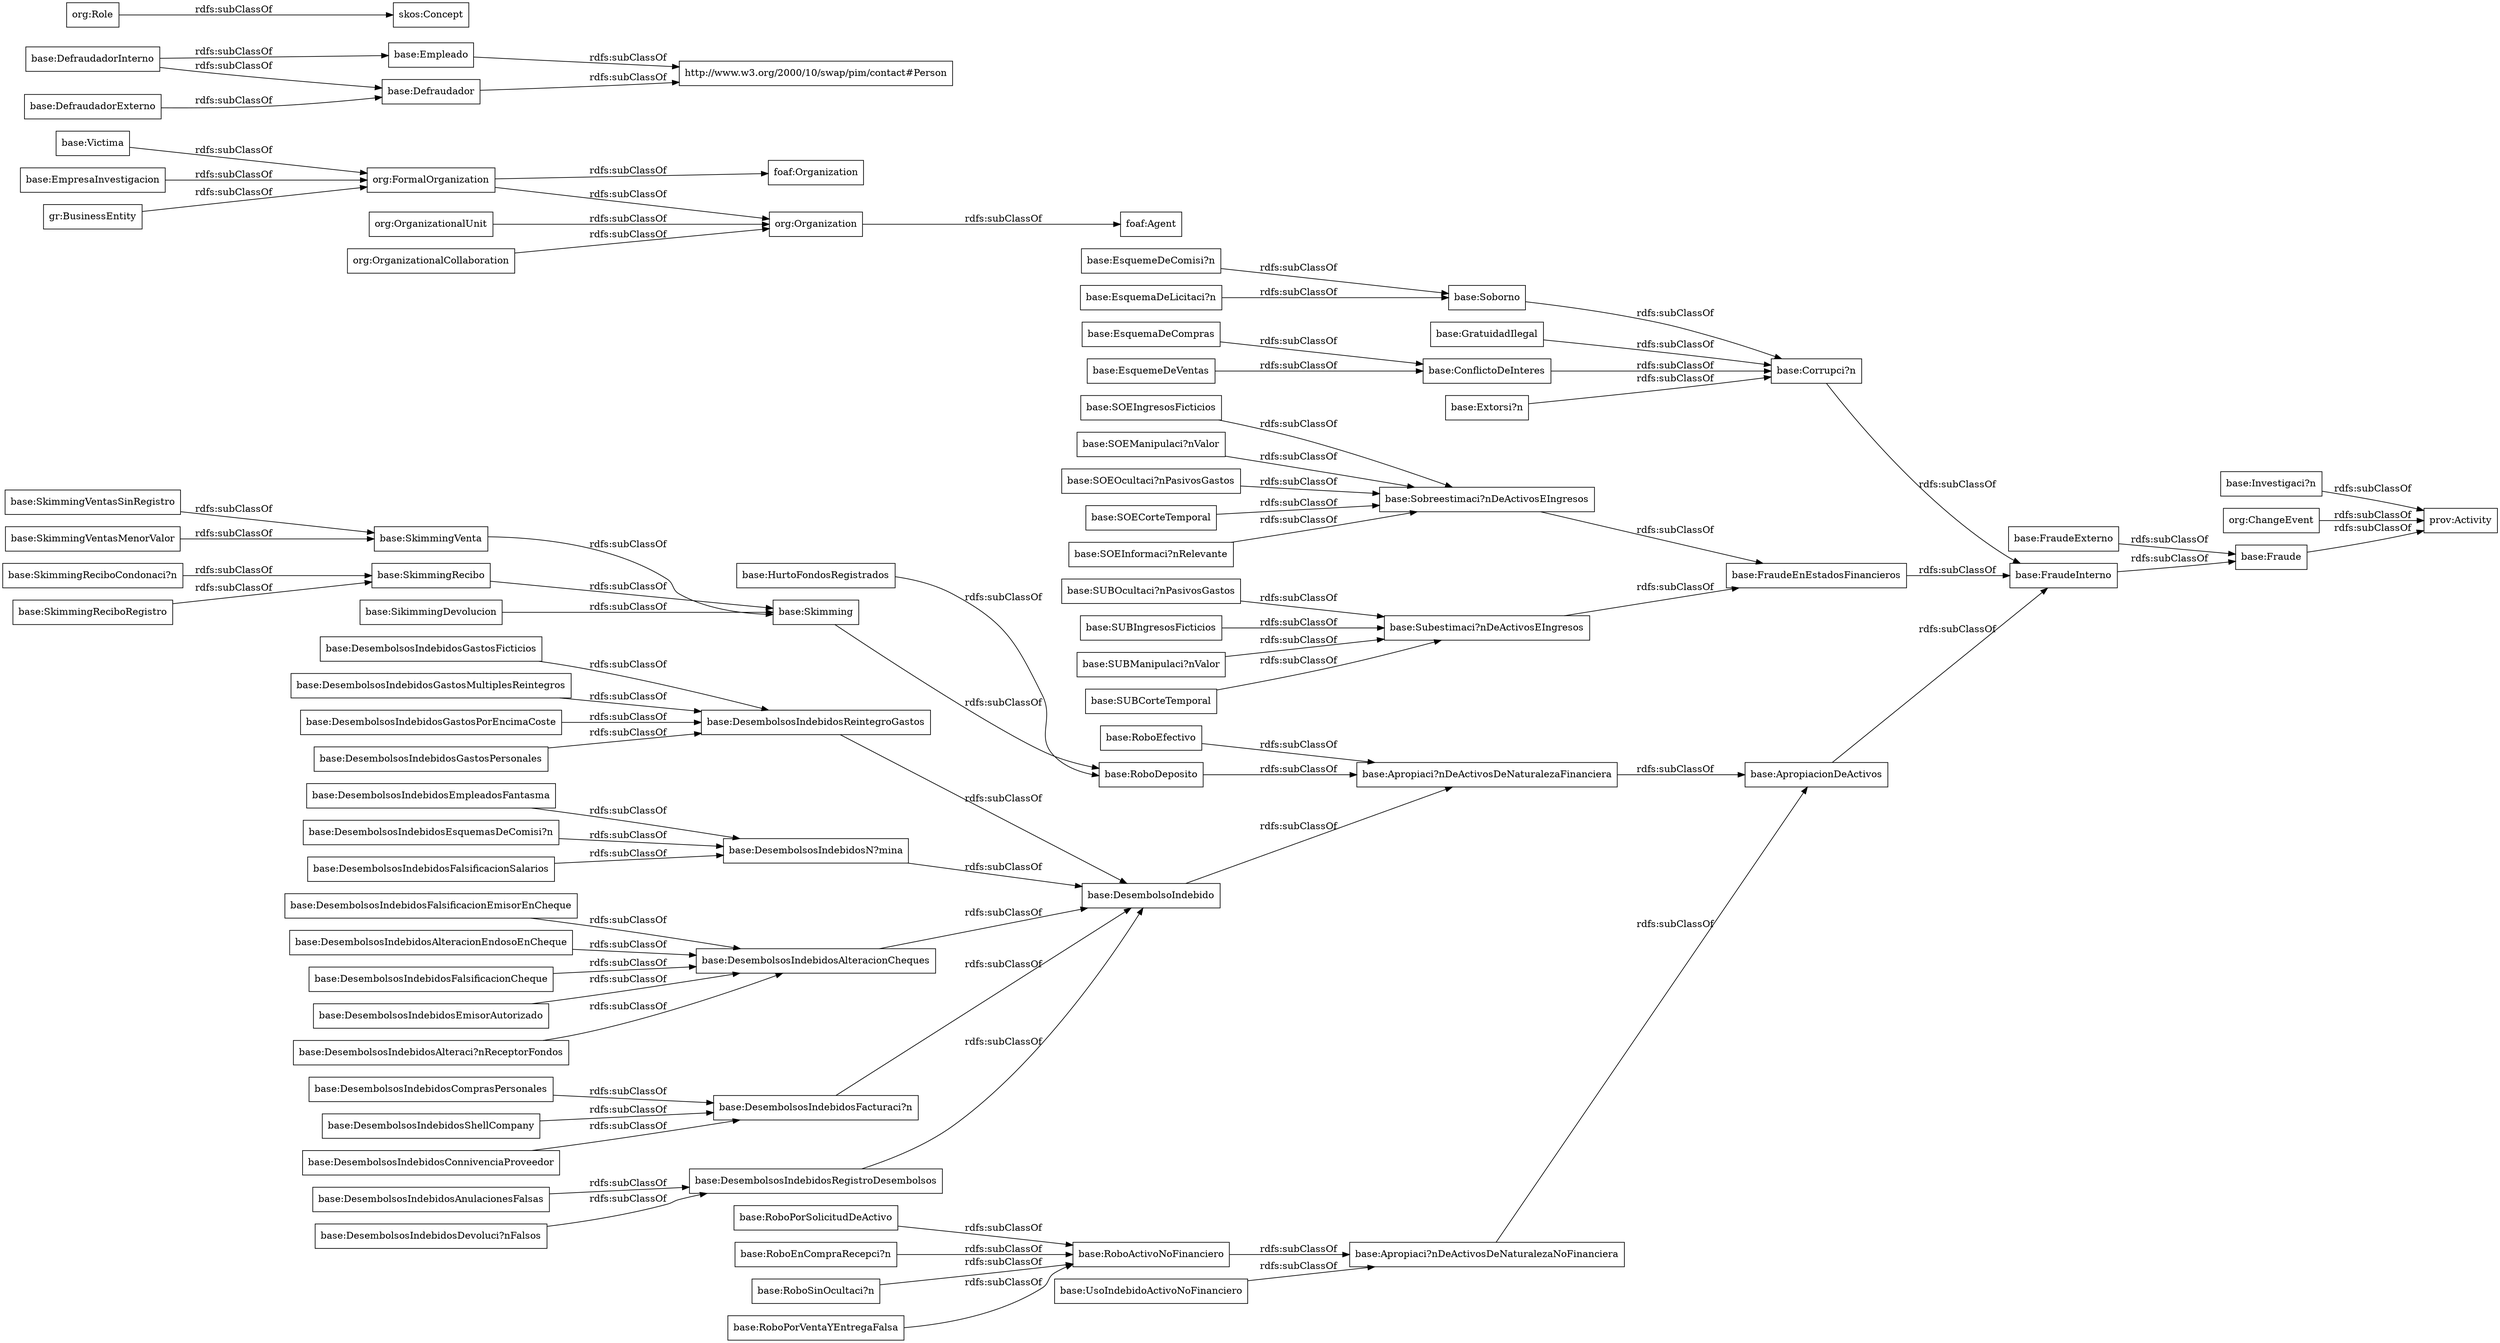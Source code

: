 digraph ar2dtool_diagram { 
rankdir=LR;
size="1000"
node [shape = rectangle, color="black"]; "base:Apropiaci?nDeActivosDeNaturalezaNoFinanciera" "base:RoboEfectivo" "base:SkimmingReciboCondonaci?n" "base:Soborno" "base:DesembolsosIndebidosFalsificacionEmisorEnCheque" "base:SUBOcultaci?nPasivosGastos" "base:SUBIngresosFicticios" "base:GratuidadIlegal" "base:DesembolsosIndebidosAlteracionEndosoEnCheque" "base:DesembolsosIndebidosEmpleadosFantasma" "base:SkimmingVentasSinRegistro" "base:RoboPorSolicitudDeActivo" "base:Victima" "base:DesembolsosIndebidosFalsificacionCheque" "base:SkimmingVenta" "base:FraudeInterno" "base:DesembolsosIndebidosEmisorAutorizado" "base:DesembolsosIndebidosGastosFicticios" "base:SUBManipulaci?nValor" "base:Investigaci?n" "base:DesembolsosIndebidosGastosMultiplesReintegros" "base:FraudeExterno" "base:DesembolsosIndebidosAnulacionesFalsas" "base:SOEIngresosFicticios" "base:DesembolsosIndebidosReintegroGastos" "http://www.w3.org/2000/10/swap/pim/contact#Person" "org:OrganizationalUnit" "base:EsquemaDeCompras" "base:DefraudadorInterno" "base:DesembolsosIndebidosGastosPorEncimaCoste" "base:DesembolsosIndebidosN?mina" "base:DesembolsosIndebidosAlteraci?nReceptorFondos" "base:SOEManipulaci?nValor" "base:DesembolsosIndebidosAlteracionCheques" "base:Fraude" "base:DesembolsosIndebidosDevoluci?nFalsos" "base:Sobreestimaci?nDeActivosEIngresos" "base:SOEOcultaci?nPasivosGastos" "org:Organization" "base:Empleado" "base:RoboActivoNoFinanciero" "base:UsoIndebidoActivoNoFinanciero" "base:DesembolsosIndebidosComprasPersonales" "base:DefraudadorExterno" "base:SkimmingReciboRegistro" "base:RoboEnCompraRecepci?n" "base:HurtoFondosRegistrados" "base:ApropiacionDeActivos" "base:DesembolsosIndebidosEsquemasDeComisi?n" "base:RoboDeposito" "base:SUBCorteTemporal" "base:Defraudador" "base:EsquemeDeComisi?n" "base:SkimmingRecibo" "base:SOECorteTemporal" "base:ConflictoDeInteres" "base:DesembolsosIndebidosFacturaci?n" "base:Skimming" "base:EsquemeDeVentas" "base:DesembolsosIndebidosShellCompany" "base:DesembolsosIndebidosConnivenciaProveedor" "base:SOEInformaci?nRelevante" "base:DesembolsosIndebidosRegistroDesembolsos" "base:DesembolsoIndebido" "base:EmpresaInvestigacion" "base:DesembolsosIndebidosGastosPersonales" "base:DesembolsosIndebidosFalsificacionSalarios" "base:Corrupci?n" "base:Subestimaci?nDeActivosEIngresos" "base:FraudeEnEstadosFinancieros" "base:Extorsi?n" "base:SkimmingVentasMenorValor" "base:RoboSinOcultaci?n" "base:SikimmingDevolucion" "base:Apropiaci?nDeActivosDeNaturalezaFinanciera" "base:EsquemaDeLicitaci?n" "base:RoboPorVentaYEntregaFalsa" "org:FormalOrganization" "org:OrganizationalCollaboration" "org:Role" "org:ChangeEvent" ; /*classes style*/
	"base:Investigaci?n" -> "prov:Activity" [ label = "rdfs:subClassOf" ];
	"base:Apropiaci?nDeActivosDeNaturalezaFinanciera" -> "base:ApropiacionDeActivos" [ label = "rdfs:subClassOf" ];
	"base:EsquemaDeCompras" -> "base:ConflictoDeInteres" [ label = "rdfs:subClassOf" ];
	"base:ApropiacionDeActivos" -> "base:FraudeInterno" [ label = "rdfs:subClassOf" ];
	"org:Role" -> "skos:Concept" [ label = "rdfs:subClassOf" ];
	"base:SUBCorteTemporal" -> "base:Subestimaci?nDeActivosEIngresos" [ label = "rdfs:subClassOf" ];
	"org:OrganizationalUnit" -> "org:Organization" [ label = "rdfs:subClassOf" ];
	"base:UsoIndebidoActivoNoFinanciero" -> "base:Apropiaci?nDeActivosDeNaturalezaNoFinanciera" [ label = "rdfs:subClassOf" ];
	"base:ConflictoDeInteres" -> "base:Corrupci?n" [ label = "rdfs:subClassOf" ];
	"base:SkimmingVentasSinRegistro" -> "base:SkimmingVenta" [ label = "rdfs:subClassOf" ];
	"base:DesembolsosIndebidosComprasPersonales" -> "base:DesembolsosIndebidosFacturaci?n" [ label = "rdfs:subClassOf" ];
	"base:RoboActivoNoFinanciero" -> "base:Apropiaci?nDeActivosDeNaturalezaNoFinanciera" [ label = "rdfs:subClassOf" ];
	"base:DesembolsosIndebidosGastosMultiplesReintegros" -> "base:DesembolsosIndebidosReintegroGastos" [ label = "rdfs:subClassOf" ];
	"base:SkimmingReciboCondonaci?n" -> "base:SkimmingRecibo" [ label = "rdfs:subClassOf" ];
	"base:RoboEfectivo" -> "base:Apropiaci?nDeActivosDeNaturalezaFinanciera" [ label = "rdfs:subClassOf" ];
	"base:DesembolsosIndebidosGastosPorEncimaCoste" -> "base:DesembolsosIndebidosReintegroGastos" [ label = "rdfs:subClassOf" ];
	"base:Defraudador" -> "http://www.w3.org/2000/10/swap/pim/contact#Person" [ label = "rdfs:subClassOf" ];
	"base:DesembolsosIndebidosAlteracionEndosoEnCheque" -> "base:DesembolsosIndebidosAlteracionCheques" [ label = "rdfs:subClassOf" ];
	"base:DesembolsosIndebidosEmpleadosFantasma" -> "base:DesembolsosIndebidosN?mina" [ label = "rdfs:subClassOf" ];
	"base:DesembolsosIndebidosReintegroGastos" -> "base:DesembolsoIndebido" [ label = "rdfs:subClassOf" ];
	"base:SOEInformaci?nRelevante" -> "base:Sobreestimaci?nDeActivosEIngresos" [ label = "rdfs:subClassOf" ];
	"base:DesembolsosIndebidosAnulacionesFalsas" -> "base:DesembolsosIndebidosRegistroDesembolsos" [ label = "rdfs:subClassOf" ];
	"base:Extorsi?n" -> "base:Corrupci?n" [ label = "rdfs:subClassOf" ];
	"base:Corrupci?n" -> "base:FraudeInterno" [ label = "rdfs:subClassOf" ];
	"base:SUBManipulaci?nValor" -> "base:Subestimaci?nDeActivosEIngresos" [ label = "rdfs:subClassOf" ];
	"base:SkimmingVentasMenorValor" -> "base:SkimmingVenta" [ label = "rdfs:subClassOf" ];
	"base:Victima" -> "org:FormalOrganization" [ label = "rdfs:subClassOf" ];
	"base:Skimming" -> "base:RoboDeposito" [ label = "rdfs:subClassOf" ];
	"base:HurtoFondosRegistrados" -> "base:RoboDeposito" [ label = "rdfs:subClassOf" ];
	"base:SikimmingDevolucion" -> "base:Skimming" [ label = "rdfs:subClassOf" ];
	"base:FraudeInterno" -> "base:Fraude" [ label = "rdfs:subClassOf" ];
	"base:Empleado" -> "http://www.w3.org/2000/10/swap/pim/contact#Person" [ label = "rdfs:subClassOf" ];
	"base:DesembolsosIndebidosRegistroDesembolsos" -> "base:DesembolsoIndebido" [ label = "rdfs:subClassOf" ];
	"base:RoboSinOcultaci?n" -> "base:RoboActivoNoFinanciero" [ label = "rdfs:subClassOf" ];
	"base:FraudeEnEstadosFinancieros" -> "base:FraudeInterno" [ label = "rdfs:subClassOf" ];
	"base:SkimmingVenta" -> "base:Skimming" [ label = "rdfs:subClassOf" ];
	"org:Organization" -> "foaf:Agent" [ label = "rdfs:subClassOf" ];
	"base:EsquemeDeVentas" -> "base:ConflictoDeInteres" [ label = "rdfs:subClassOf" ];
	"base:DefraudadorInterno" -> "base:Empleado" [ label = "rdfs:subClassOf" ];
	"base:DefraudadorInterno" -> "base:Defraudador" [ label = "rdfs:subClassOf" ];
	"base:Sobreestimaci?nDeActivosEIngresos" -> "base:FraudeEnEstadosFinancieros" [ label = "rdfs:subClassOf" ];
	"base:SkimmingRecibo" -> "base:Skimming" [ label = "rdfs:subClassOf" ];
	"base:FraudeExterno" -> "base:Fraude" [ label = "rdfs:subClassOf" ];
	"org:ChangeEvent" -> "prov:Activity" [ label = "rdfs:subClassOf" ];
	"base:RoboPorSolicitudDeActivo" -> "base:RoboActivoNoFinanciero" [ label = "rdfs:subClassOf" ];
	"base:SUBIngresosFicticios" -> "base:Subestimaci?nDeActivosEIngresos" [ label = "rdfs:subClassOf" ];
	"base:RoboDeposito" -> "base:Apropiaci?nDeActivosDeNaturalezaFinanciera" [ label = "rdfs:subClassOf" ];
	"base:DesembolsosIndebidosAlteraci?nReceptorFondos" -> "base:DesembolsosIndebidosAlteracionCheques" [ label = "rdfs:subClassOf" ];
	"base:DesembolsosIndebidosEsquemasDeComisi?n" -> "base:DesembolsosIndebidosN?mina" [ label = "rdfs:subClassOf" ];
	"base:GratuidadIlegal" -> "base:Corrupci?n" [ label = "rdfs:subClassOf" ];
	"base:EsquemaDeLicitaci?n" -> "base:Soborno" [ label = "rdfs:subClassOf" ];
	"base:RoboPorVentaYEntregaFalsa" -> "base:RoboActivoNoFinanciero" [ label = "rdfs:subClassOf" ];
	"base:EsquemeDeComisi?n" -> "base:Soborno" [ label = "rdfs:subClassOf" ];
	"base:DesembolsosIndebidosConnivenciaProveedor" -> "base:DesembolsosIndebidosFacturaci?n" [ label = "rdfs:subClassOf" ];
	"org:OrganizationalCollaboration" -> "org:Organization" [ label = "rdfs:subClassOf" ];
	"base:DesembolsosIndebidosFalsificacionCheque" -> "base:DesembolsosIndebidosAlteracionCheques" [ label = "rdfs:subClassOf" ];
	"base:SOEManipulaci?nValor" -> "base:Sobreestimaci?nDeActivosEIngresos" [ label = "rdfs:subClassOf" ];
	"base:DesembolsosIndebidosFalsificacionSalarios" -> "base:DesembolsosIndebidosN?mina" [ label = "rdfs:subClassOf" ];
	"base:DesembolsosIndebidosDevoluci?nFalsos" -> "base:DesembolsosIndebidosRegistroDesembolsos" [ label = "rdfs:subClassOf" ];
	"base:DesembolsosIndebidosEmisorAutorizado" -> "base:DesembolsosIndebidosAlteracionCheques" [ label = "rdfs:subClassOf" ];
	"base:EmpresaInvestigacion" -> "org:FormalOrganization" [ label = "rdfs:subClassOf" ];
	"base:SOEOcultaci?nPasivosGastos" -> "base:Sobreestimaci?nDeActivosEIngresos" [ label = "rdfs:subClassOf" ];
	"base:DesembolsosIndebidosGastosFicticios" -> "base:DesembolsosIndebidosReintegroGastos" [ label = "rdfs:subClassOf" ];
	"base:Subestimaci?nDeActivosEIngresos" -> "base:FraudeEnEstadosFinancieros" [ label = "rdfs:subClassOf" ];
	"base:DesembolsosIndebidosGastosPersonales" -> "base:DesembolsosIndebidosReintegroGastos" [ label = "rdfs:subClassOf" ];
	"gr:BusinessEntity" -> "org:FormalOrganization" [ label = "rdfs:subClassOf" ];
	"base:DesembolsoIndebido" -> "base:Apropiaci?nDeActivosDeNaturalezaFinanciera" [ label = "rdfs:subClassOf" ];
	"base:DefraudadorExterno" -> "base:Defraudador" [ label = "rdfs:subClassOf" ];
	"base:SkimmingReciboRegistro" -> "base:SkimmingRecibo" [ label = "rdfs:subClassOf" ];
	"base:DesembolsosIndebidosAlteracionCheques" -> "base:DesembolsoIndebido" [ label = "rdfs:subClassOf" ];
	"base:DesembolsosIndebidosFalsificacionEmisorEnCheque" -> "base:DesembolsosIndebidosAlteracionCheques" [ label = "rdfs:subClassOf" ];
	"base:DesembolsosIndebidosN?mina" -> "base:DesembolsoIndebido" [ label = "rdfs:subClassOf" ];
	"base:Apropiaci?nDeActivosDeNaturalezaNoFinanciera" -> "base:ApropiacionDeActivos" [ label = "rdfs:subClassOf" ];
	"base:DesembolsosIndebidosShellCompany" -> "base:DesembolsosIndebidosFacturaci?n" [ label = "rdfs:subClassOf" ];
	"base:RoboEnCompraRecepci?n" -> "base:RoboActivoNoFinanciero" [ label = "rdfs:subClassOf" ];
	"base:DesembolsosIndebidosFacturaci?n" -> "base:DesembolsoIndebido" [ label = "rdfs:subClassOf" ];
	"base:SOECorteTemporal" -> "base:Sobreestimaci?nDeActivosEIngresos" [ label = "rdfs:subClassOf" ];
	"base:Fraude" -> "prov:Activity" [ label = "rdfs:subClassOf" ];
	"base:SOEIngresosFicticios" -> "base:Sobreestimaci?nDeActivosEIngresos" [ label = "rdfs:subClassOf" ];
	"base:Soborno" -> "base:Corrupci?n" [ label = "rdfs:subClassOf" ];
	"org:FormalOrganization" -> "org:Organization" [ label = "rdfs:subClassOf" ];
	"org:FormalOrganization" -> "foaf:Organization" [ label = "rdfs:subClassOf" ];
	"base:SUBOcultaci?nPasivosGastos" -> "base:Subestimaci?nDeActivosEIngresos" [ label = "rdfs:subClassOf" ];

}
